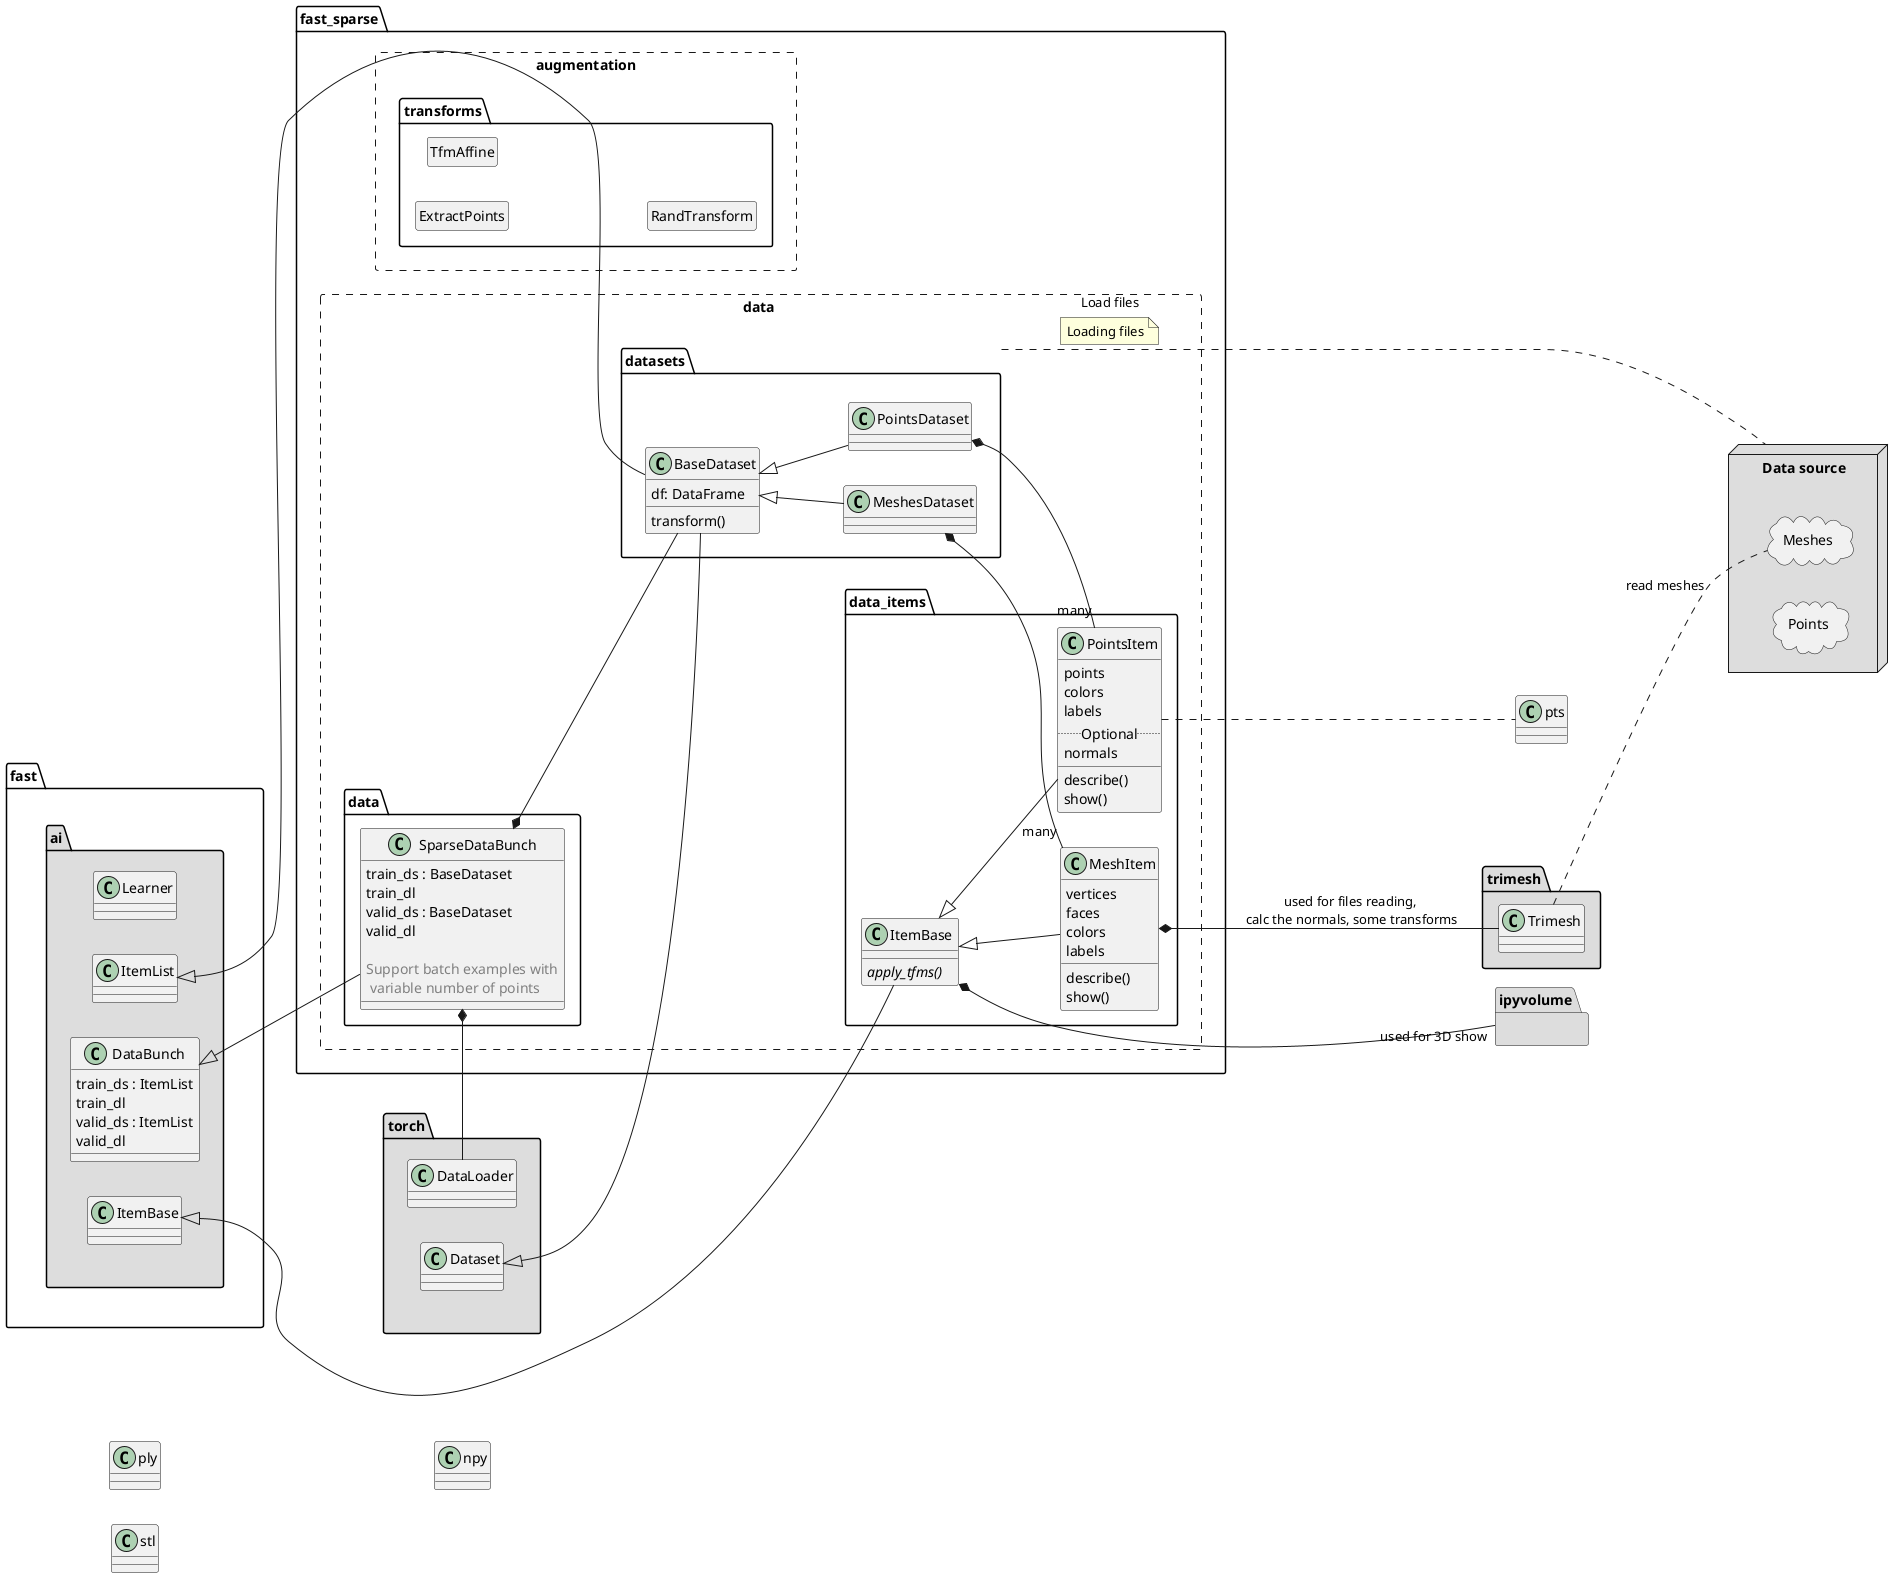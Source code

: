 ` http://plantuml.com/en/class-diagram

@startuml

!define COMMENT(x) <color:grey>x</color>

left to right direction
'top to bottom direction  'default

package "Data source" <<Node>> #DDDDDD { 

    package "Meshes" <<Cloud>> {
      class ".ply"
      hide ".ply" members
      hide ".ply" circle

      class ".stl"
      hide ".stl" members
      hide ".stl" circle

    }

    package "Points" <<Cloud>> {
      class ".pts"
      hide ".pts" members
      hide ".pts" circle

      class ".npy"
      hide ".npy" members
      hide ".npy" circle


    }
}


package "fast_sparse" {


    rectangle "augmentation" { 

        package "transforms" {

            class ExtractPoints
            hide ExtractPoints members
            hide ExtractPoints circle

            class TfmAffine
            hide TfmAffine members
            hide TfmAffine circle

            class RandTransform
            hide RandTransform members
            hide RandTransform circle
        }
    '        note "transformations and augmentation" as N
    }

    rectangle "data " { 

        package "datasets" {

            class "BaseDataset" {
                df: DataFrame
                transform()
            }

'            note right of BaseDataset::df
'              DataFrame that defines file list.
'            end note

            class PointsDataset
            class MeshesDataset

            BaseDataset <|-- PointsDataset
            BaseDataset <|-- MeshesDataset

        }

        package "data_items" {
            class "ItemBase " {
                {abstract} apply_tfms()
            }

            class "MeshItem" {
                vertices
                faces
                colors
                labels
                describe()
                show()
                }

            class "PointsItem"
            {
                points
                colors
                labels
                .. Optional ..
                normals
                __
                describe()
                show()
                }

            "ItemBase " <|-- MeshItem 
            "ItemBase " <|-- PointsItem 

        }


        package "data" {
            class SparseDataBunch {
               train_ds : BaseDataset
               train_dl
               valid_ds : BaseDataset
               valid_dl

               <color:grey>Support batch examples with</color>
               <color:grey> variable number of points</color>
            }

        }

        PointsDataset *-- "many" PointsItem
        MeshesDataset *-- "many" MeshItem

        SparseDataBunch *-- BaseDataset

    }
}

together {

    package "fast.ai" [[https://docs.fast.ai/index.html]] #DDDDDD {

        class "Learner"  [[https://docs.fast.ai/basic_train.html#Learner]]
        class "ItemBase" [[https://docs.fast.ai/core.html#ItemBase]]
        class "ItemList" [[https://docs.fast.ai/data_block.html#ItemList]]
        class DataBunch [[https://docs.fast.ai/basic_data.html#DataBunch]] {
           train_ds : ItemList
           train_dl
           valid_ds : ItemList
           valid_dl
        }
    }

    package "torch" [[https://pytorch.org/docs/stable/index.html]] #DDDDDD {
        class "Dataset"    [[https://pytorch.org/docs/stable/data.html#torch.utils.data.Dataset]]
        class "DataLoader" [[https://pytorch.org/docs/stable/data.html#torch.utils.data.DataLoader]]
    }
}

together {
    package "trimesh" [[https://github.com/mikedh/trimesh]] #DDDDDD {
      class "Trimesh" [[https://trimsh.org/trimesh.html#trimesh.base.Trimesh]] {
      }
    }

    package "ipyvolume" [[https://ipyvolume.readthedocs.io/en/latest/#]] #DDDDDD {
    }
}

ItemBase <|-- "ItemBase "

ItemList <|-- BaseDataset
Dataset <|-- BaseDataset

Trimesh .. "Meshes" : read meshes
MeshItem *-- Trimesh : "used for files reading,\n calc the normals, some transforms"

"ItemBase " *-- "used for 3D show" ipyvolume

PointsItem .. ".pts"

datasets  .. "Data source" : Load files
note on link
    Loading files
end note

DataBunch  <|-- SparseDataBunch

SparseDataBunch *-- DataLoader

skinparam rectangle {
'   BorderStyle dotted
   BorderStyle dashed
}

"fast.ai" -[hidden]- "torch"

@enduml
